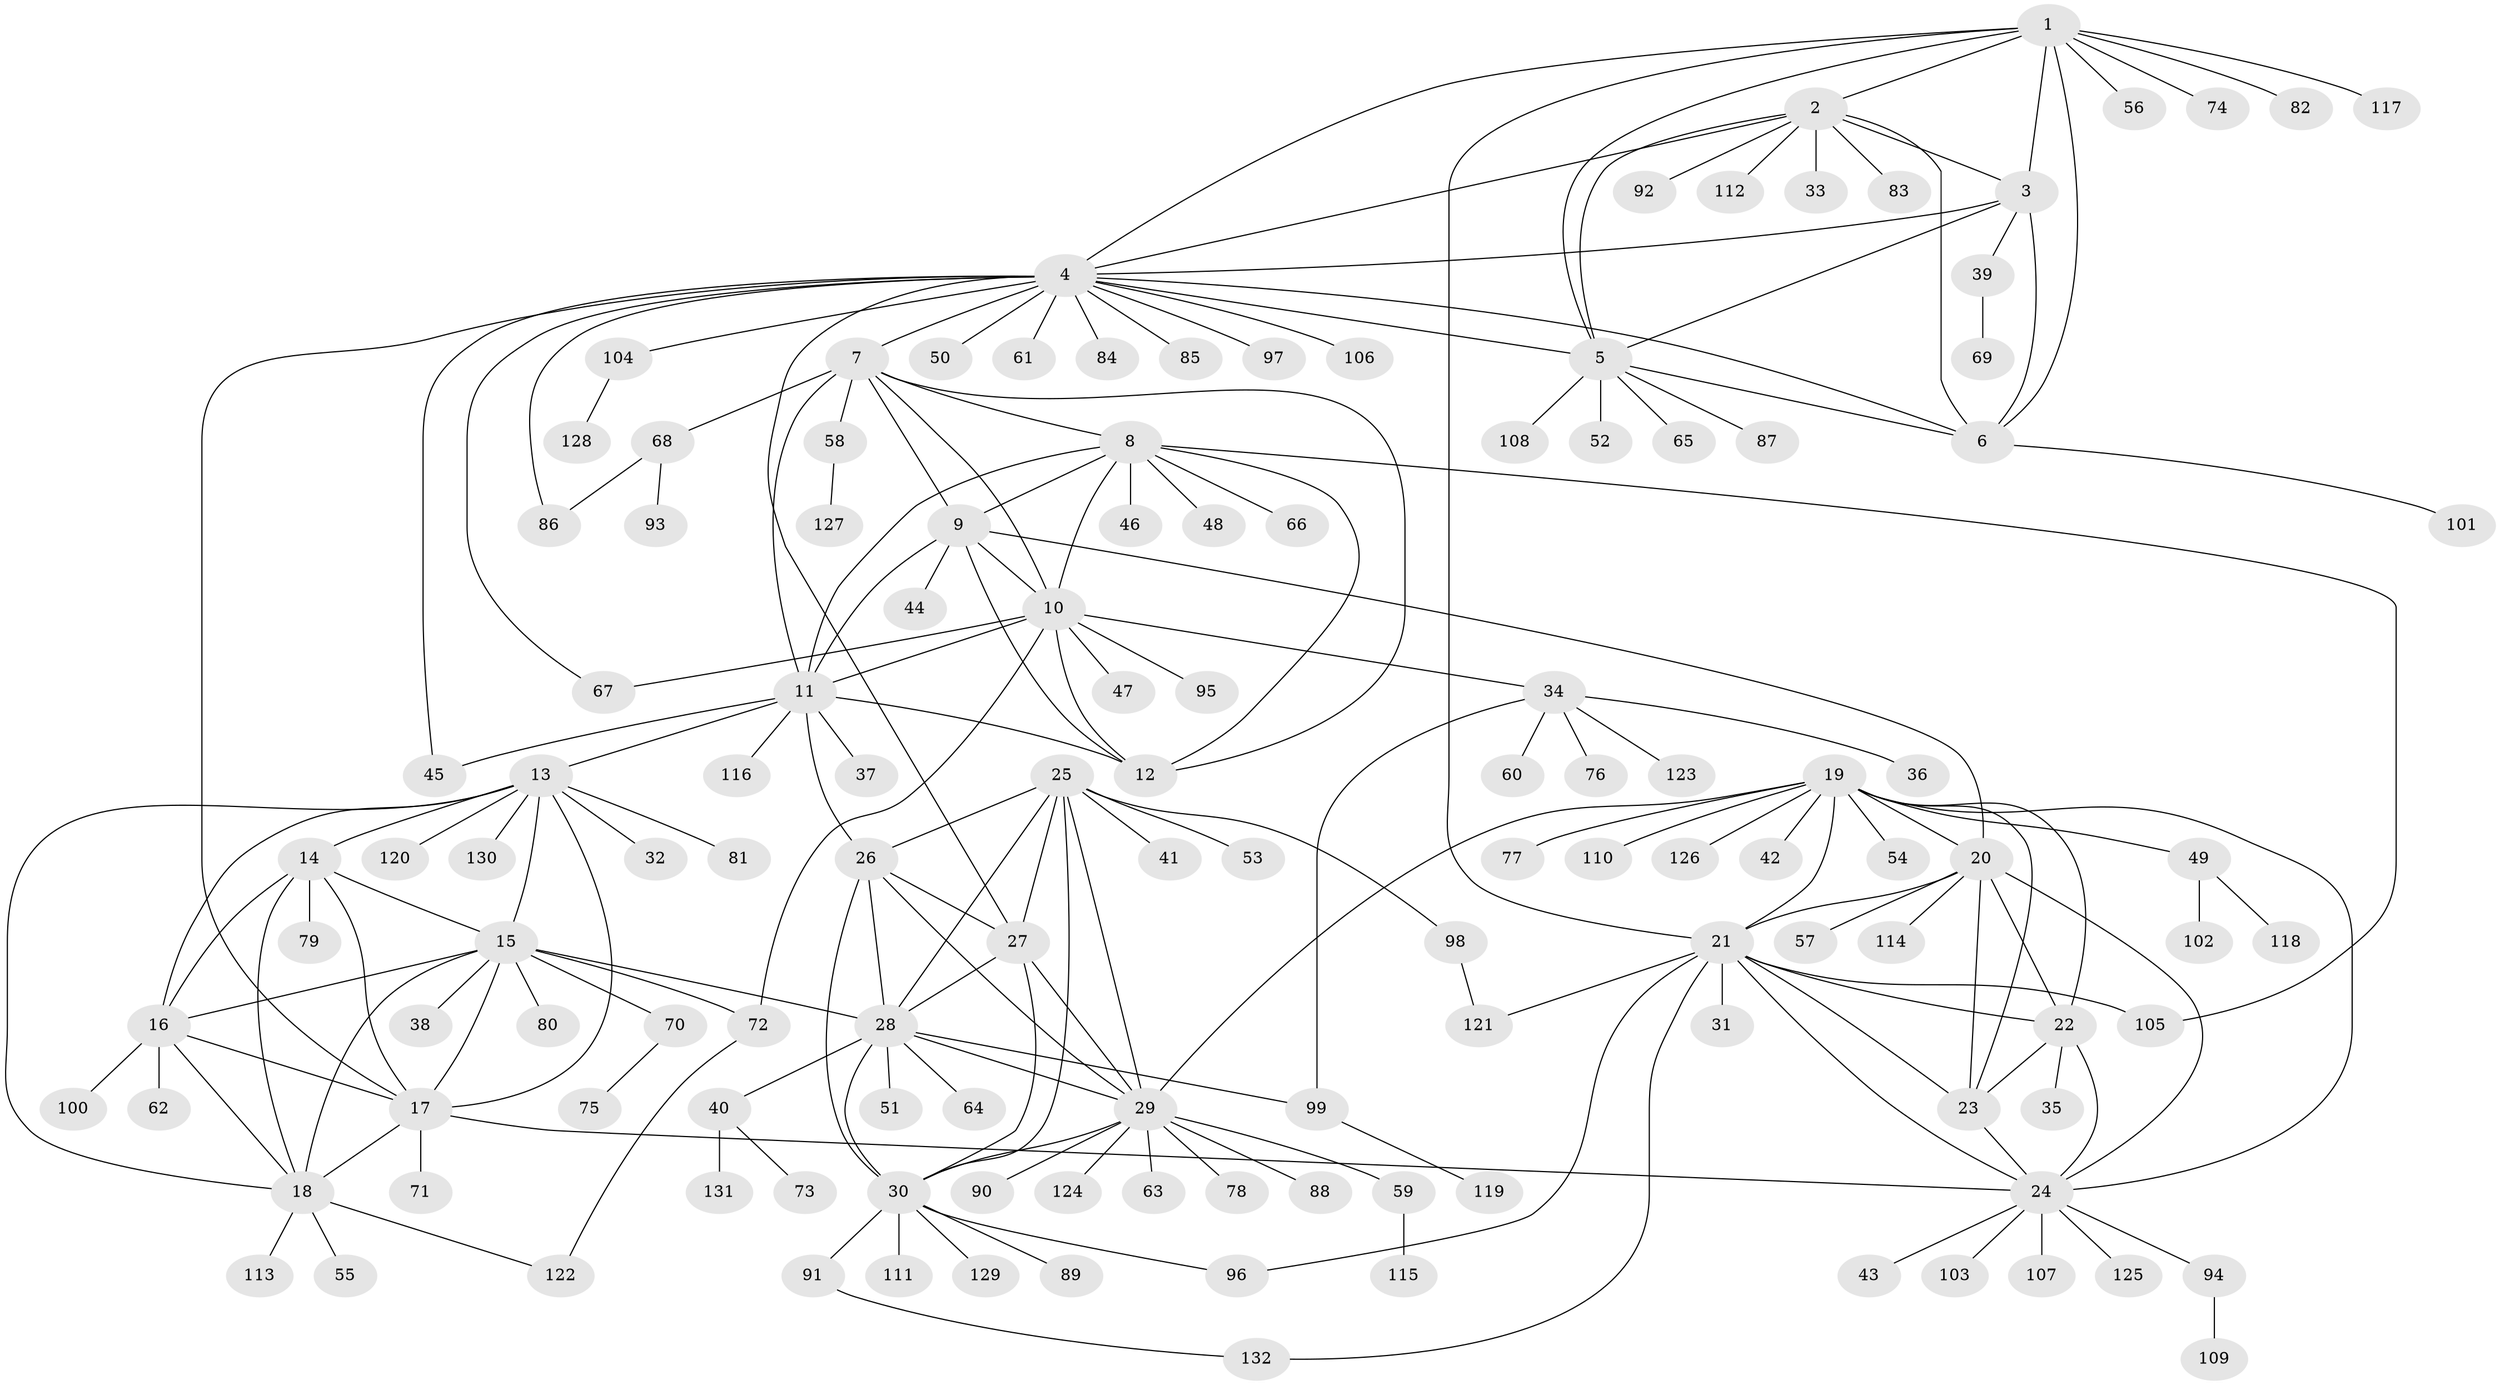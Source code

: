 // Generated by graph-tools (version 1.1) at 2025/37/03/09/25 02:37:41]
// undirected, 132 vertices, 197 edges
graph export_dot {
graph [start="1"]
  node [color=gray90,style=filled];
  1;
  2;
  3;
  4;
  5;
  6;
  7;
  8;
  9;
  10;
  11;
  12;
  13;
  14;
  15;
  16;
  17;
  18;
  19;
  20;
  21;
  22;
  23;
  24;
  25;
  26;
  27;
  28;
  29;
  30;
  31;
  32;
  33;
  34;
  35;
  36;
  37;
  38;
  39;
  40;
  41;
  42;
  43;
  44;
  45;
  46;
  47;
  48;
  49;
  50;
  51;
  52;
  53;
  54;
  55;
  56;
  57;
  58;
  59;
  60;
  61;
  62;
  63;
  64;
  65;
  66;
  67;
  68;
  69;
  70;
  71;
  72;
  73;
  74;
  75;
  76;
  77;
  78;
  79;
  80;
  81;
  82;
  83;
  84;
  85;
  86;
  87;
  88;
  89;
  90;
  91;
  92;
  93;
  94;
  95;
  96;
  97;
  98;
  99;
  100;
  101;
  102;
  103;
  104;
  105;
  106;
  107;
  108;
  109;
  110;
  111;
  112;
  113;
  114;
  115;
  116;
  117;
  118;
  119;
  120;
  121;
  122;
  123;
  124;
  125;
  126;
  127;
  128;
  129;
  130;
  131;
  132;
  1 -- 2;
  1 -- 3;
  1 -- 4;
  1 -- 5;
  1 -- 6;
  1 -- 21;
  1 -- 56;
  1 -- 74;
  1 -- 82;
  1 -- 117;
  2 -- 3;
  2 -- 4;
  2 -- 5;
  2 -- 6;
  2 -- 33;
  2 -- 83;
  2 -- 92;
  2 -- 112;
  3 -- 4;
  3 -- 5;
  3 -- 6;
  3 -- 39;
  4 -- 5;
  4 -- 6;
  4 -- 7;
  4 -- 17;
  4 -- 27;
  4 -- 45;
  4 -- 50;
  4 -- 61;
  4 -- 67;
  4 -- 84;
  4 -- 85;
  4 -- 86;
  4 -- 97;
  4 -- 104;
  4 -- 106;
  5 -- 6;
  5 -- 52;
  5 -- 65;
  5 -- 87;
  5 -- 108;
  6 -- 101;
  7 -- 8;
  7 -- 9;
  7 -- 10;
  7 -- 11;
  7 -- 12;
  7 -- 58;
  7 -- 68;
  8 -- 9;
  8 -- 10;
  8 -- 11;
  8 -- 12;
  8 -- 46;
  8 -- 48;
  8 -- 66;
  8 -- 105;
  9 -- 10;
  9 -- 11;
  9 -- 12;
  9 -- 20;
  9 -- 44;
  10 -- 11;
  10 -- 12;
  10 -- 34;
  10 -- 47;
  10 -- 67;
  10 -- 72;
  10 -- 95;
  11 -- 12;
  11 -- 13;
  11 -- 26;
  11 -- 37;
  11 -- 45;
  11 -- 116;
  13 -- 14;
  13 -- 15;
  13 -- 16;
  13 -- 17;
  13 -- 18;
  13 -- 32;
  13 -- 81;
  13 -- 120;
  13 -- 130;
  14 -- 15;
  14 -- 16;
  14 -- 17;
  14 -- 18;
  14 -- 79;
  15 -- 16;
  15 -- 17;
  15 -- 18;
  15 -- 28;
  15 -- 38;
  15 -- 70;
  15 -- 72;
  15 -- 80;
  16 -- 17;
  16 -- 18;
  16 -- 62;
  16 -- 100;
  17 -- 18;
  17 -- 24;
  17 -- 71;
  18 -- 55;
  18 -- 113;
  18 -- 122;
  19 -- 20;
  19 -- 21;
  19 -- 22;
  19 -- 23;
  19 -- 24;
  19 -- 29;
  19 -- 42;
  19 -- 49;
  19 -- 54;
  19 -- 77;
  19 -- 110;
  19 -- 126;
  20 -- 21;
  20 -- 22;
  20 -- 23;
  20 -- 24;
  20 -- 57;
  20 -- 114;
  21 -- 22;
  21 -- 23;
  21 -- 24;
  21 -- 31;
  21 -- 96;
  21 -- 105;
  21 -- 121;
  21 -- 132;
  22 -- 23;
  22 -- 24;
  22 -- 35;
  23 -- 24;
  24 -- 43;
  24 -- 94;
  24 -- 103;
  24 -- 107;
  24 -- 125;
  25 -- 26;
  25 -- 27;
  25 -- 28;
  25 -- 29;
  25 -- 30;
  25 -- 41;
  25 -- 53;
  25 -- 98;
  26 -- 27;
  26 -- 28;
  26 -- 29;
  26 -- 30;
  27 -- 28;
  27 -- 29;
  27 -- 30;
  28 -- 29;
  28 -- 30;
  28 -- 40;
  28 -- 51;
  28 -- 64;
  28 -- 99;
  29 -- 30;
  29 -- 59;
  29 -- 63;
  29 -- 78;
  29 -- 88;
  29 -- 90;
  29 -- 124;
  30 -- 89;
  30 -- 91;
  30 -- 96;
  30 -- 111;
  30 -- 129;
  34 -- 36;
  34 -- 60;
  34 -- 76;
  34 -- 99;
  34 -- 123;
  39 -- 69;
  40 -- 73;
  40 -- 131;
  49 -- 102;
  49 -- 118;
  58 -- 127;
  59 -- 115;
  68 -- 86;
  68 -- 93;
  70 -- 75;
  72 -- 122;
  91 -- 132;
  94 -- 109;
  98 -- 121;
  99 -- 119;
  104 -- 128;
}
